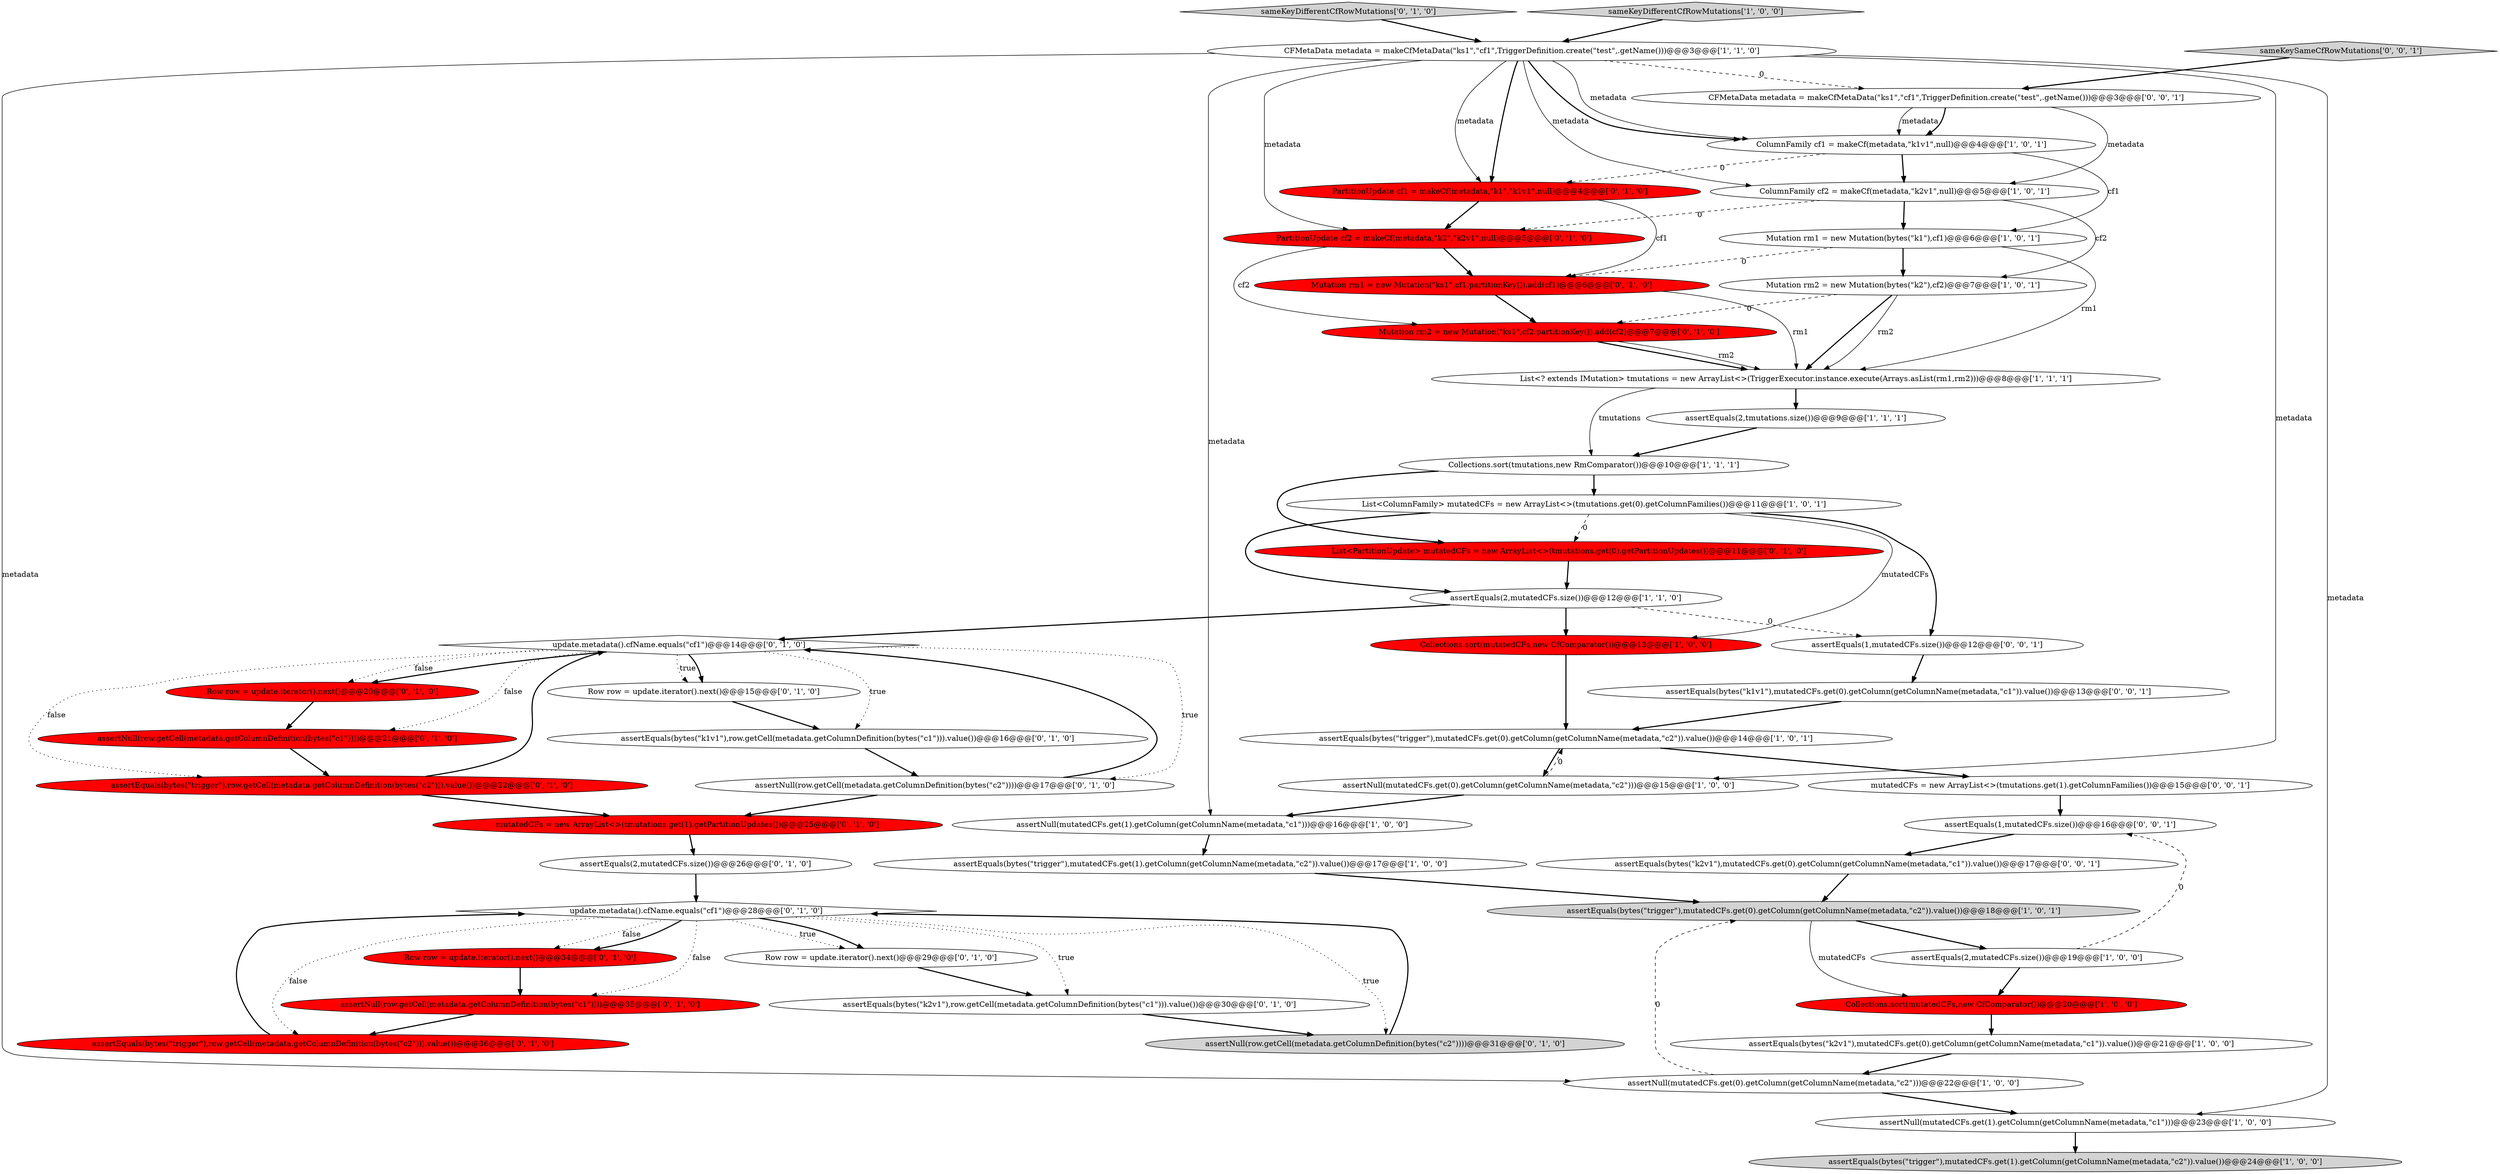 digraph {
4 [style = filled, label = "Collections.sort(tmutations,new RmComparator())@@@10@@@['1', '1', '1']", fillcolor = white, shape = ellipse image = "AAA0AAABBB1BBB"];
46 [style = filled, label = "assertEquals(1,mutatedCFs.size())@@@16@@@['0', '0', '1']", fillcolor = white, shape = ellipse image = "AAA0AAABBB3BBB"];
20 [style = filled, label = "assertEquals(bytes(\"trigger\"),mutatedCFs.get(1).getColumn(getColumnName(metadata,\"c2\")).value())@@@24@@@['1', '0', '0']", fillcolor = lightgray, shape = ellipse image = "AAA0AAABBB1BBB"];
27 [style = filled, label = "Row row = update.iterator().next()@@@29@@@['0', '1', '0']", fillcolor = white, shape = ellipse image = "AAA0AAABBB2BBB"];
23 [style = filled, label = "assertNull(row.getCell(metadata.getColumnDefinition(bytes(\"c1\"))))@@@21@@@['0', '1', '0']", fillcolor = red, shape = ellipse image = "AAA1AAABBB2BBB"];
28 [style = filled, label = "update.metadata().cfName.equals(\"cf1\")@@@28@@@['0', '1', '0']", fillcolor = white, shape = diamond image = "AAA0AAABBB2BBB"];
50 [style = filled, label = "CFMetaData metadata = makeCfMetaData(\"ks1\",\"cf1\",TriggerDefinition.create(\"test\",.getName()))@@@3@@@['0', '0', '1']", fillcolor = white, shape = ellipse image = "AAA0AAABBB3BBB"];
2 [style = filled, label = "assertEquals(bytes(\"trigger\"),mutatedCFs.get(0).getColumn(getColumnName(metadata,\"c2\")).value())@@@14@@@['1', '0', '1']", fillcolor = white, shape = ellipse image = "AAA0AAABBB1BBB"];
38 [style = filled, label = "assertEquals(bytes(\"k2v1\"),row.getCell(metadata.getColumnDefinition(bytes(\"c1\"))).value())@@@30@@@['0', '1', '0']", fillcolor = white, shape = ellipse image = "AAA0AAABBB2BBB"];
15 [style = filled, label = "Collections.sort(mutatedCFs,new CfComparator())@@@13@@@['1', '0', '0']", fillcolor = red, shape = ellipse image = "AAA1AAABBB1BBB"];
7 [style = filled, label = "ColumnFamily cf1 = makeCf(metadata,\"k1v1\",null)@@@4@@@['1', '0', '1']", fillcolor = white, shape = ellipse image = "AAA0AAABBB1BBB"];
45 [style = filled, label = "mutatedCFs = new ArrayList<>(tmutations.get(1).getColumnFamilies())@@@15@@@['0', '0', '1']", fillcolor = white, shape = ellipse image = "AAA0AAABBB3BBB"];
31 [style = filled, label = "assertEquals(bytes(\"k1v1\"),row.getCell(metadata.getColumnDefinition(bytes(\"c1\"))).value())@@@16@@@['0', '1', '0']", fillcolor = white, shape = ellipse image = "AAA0AAABBB2BBB"];
37 [style = filled, label = "assertEquals(bytes(\"trigger\"),row.getCell(metadata.getColumnDefinition(bytes(\"c2\"))).value())@@@36@@@['0', '1', '0']", fillcolor = red, shape = ellipse image = "AAA1AAABBB2BBB"];
43 [style = filled, label = "Mutation rm1 = new Mutation(\"ks1\",cf1.partitionKey()).add(cf1)@@@6@@@['0', '1', '0']", fillcolor = red, shape = ellipse image = "AAA1AAABBB2BBB"];
48 [style = filled, label = "sameKeySameCfRowMutations['0', '0', '1']", fillcolor = lightgray, shape = diamond image = "AAA0AAABBB3BBB"];
47 [style = filled, label = "assertEquals(1,mutatedCFs.size())@@@12@@@['0', '0', '1']", fillcolor = white, shape = ellipse image = "AAA0AAABBB3BBB"];
49 [style = filled, label = "assertEquals(bytes(\"k2v1\"),mutatedCFs.get(0).getColumn(getColumnName(metadata,\"c1\")).value())@@@17@@@['0', '0', '1']", fillcolor = white, shape = ellipse image = "AAA0AAABBB3BBB"];
8 [style = filled, label = "Mutation rm2 = new Mutation(bytes(\"k2\"),cf2)@@@7@@@['1', '0', '1']", fillcolor = white, shape = ellipse image = "AAA0AAABBB1BBB"];
6 [style = filled, label = "assertNull(mutatedCFs.get(0).getColumn(getColumnName(metadata,\"c2\")))@@@15@@@['1', '0', '0']", fillcolor = white, shape = ellipse image = "AAA0AAABBB1BBB"];
19 [style = filled, label = "Collections.sort(mutatedCFs,new CfComparator())@@@20@@@['1', '0', '0']", fillcolor = red, shape = ellipse image = "AAA1AAABBB1BBB"];
24 [style = filled, label = "assertNull(row.getCell(metadata.getColumnDefinition(bytes(\"c2\"))))@@@31@@@['0', '1', '0']", fillcolor = lightgray, shape = ellipse image = "AAA0AAABBB2BBB"];
33 [style = filled, label = "sameKeyDifferentCfRowMutations['0', '1', '0']", fillcolor = lightgray, shape = diamond image = "AAA0AAABBB2BBB"];
17 [style = filled, label = "ColumnFamily cf2 = makeCf(metadata,\"k2v1\",null)@@@5@@@['1', '0', '1']", fillcolor = white, shape = ellipse image = "AAA0AAABBB1BBB"];
39 [style = filled, label = "Row row = update.iterator().next()@@@15@@@['0', '1', '0']", fillcolor = white, shape = ellipse image = "AAA0AAABBB2BBB"];
13 [style = filled, label = "assertEquals(bytes(\"trigger\"),mutatedCFs.get(0).getColumn(getColumnName(metadata,\"c2\")).value())@@@18@@@['1', '0', '1']", fillcolor = lightgray, shape = ellipse image = "AAA0AAABBB1BBB"];
5 [style = filled, label = "assertEquals(2,mutatedCFs.size())@@@12@@@['1', '1', '0']", fillcolor = white, shape = ellipse image = "AAA0AAABBB1BBB"];
34 [style = filled, label = "PartitionUpdate cf2 = makeCf(metadata,\"k2\",\"k2v1\",null)@@@5@@@['0', '1', '0']", fillcolor = red, shape = ellipse image = "AAA1AAABBB2BBB"];
42 [style = filled, label = "PartitionUpdate cf1 = makeCf(metadata,\"k1\",\"k1v1\",null)@@@4@@@['0', '1', '0']", fillcolor = red, shape = ellipse image = "AAA1AAABBB2BBB"];
26 [style = filled, label = "update.metadata().cfName.equals(\"cf1\")@@@14@@@['0', '1', '0']", fillcolor = white, shape = diamond image = "AAA0AAABBB2BBB"];
41 [style = filled, label = "Row row = update.iterator().next()@@@20@@@['0', '1', '0']", fillcolor = red, shape = ellipse image = "AAA1AAABBB2BBB"];
32 [style = filled, label = "Mutation rm2 = new Mutation(\"ks1\",cf2.partitionKey()).add(cf2)@@@7@@@['0', '1', '0']", fillcolor = red, shape = ellipse image = "AAA1AAABBB2BBB"];
0 [style = filled, label = "Mutation rm1 = new Mutation(bytes(\"k1\"),cf1)@@@6@@@['1', '0', '1']", fillcolor = white, shape = ellipse image = "AAA0AAABBB1BBB"];
16 [style = filled, label = "assertNull(mutatedCFs.get(1).getColumn(getColumnName(metadata,\"c1\")))@@@23@@@['1', '0', '0']", fillcolor = white, shape = ellipse image = "AAA0AAABBB1BBB"];
9 [style = filled, label = "assertNull(mutatedCFs.get(1).getColumn(getColumnName(metadata,\"c1\")))@@@16@@@['1', '0', '0']", fillcolor = white, shape = ellipse image = "AAA0AAABBB1BBB"];
11 [style = filled, label = "CFMetaData metadata = makeCfMetaData(\"ks1\",\"cf1\",TriggerDefinition.create(\"test\",.getName()))@@@3@@@['1', '1', '0']", fillcolor = white, shape = ellipse image = "AAA0AAABBB1BBB"];
18 [style = filled, label = "assertEquals(2,tmutations.size())@@@9@@@['1', '1', '1']", fillcolor = white, shape = ellipse image = "AAA0AAABBB1BBB"];
29 [style = filled, label = "assertEquals(2,mutatedCFs.size())@@@26@@@['0', '1', '0']", fillcolor = white, shape = ellipse image = "AAA0AAABBB2BBB"];
44 [style = filled, label = "List<PartitionUpdate> mutatedCFs = new ArrayList<>(tmutations.get(0).getPartitionUpdates())@@@11@@@['0', '1', '0']", fillcolor = red, shape = ellipse image = "AAA1AAABBB2BBB"];
10 [style = filled, label = "List<? extends IMutation> tmutations = new ArrayList<>(TriggerExecutor.instance.execute(Arrays.asList(rm1,rm2)))@@@8@@@['1', '1', '1']", fillcolor = white, shape = ellipse image = "AAA0AAABBB1BBB"];
12 [style = filled, label = "assertEquals(bytes(\"k2v1\"),mutatedCFs.get(0).getColumn(getColumnName(metadata,\"c1\")).value())@@@21@@@['1', '0', '0']", fillcolor = white, shape = ellipse image = "AAA0AAABBB1BBB"];
40 [style = filled, label = "Row row = update.iterator().next()@@@34@@@['0', '1', '0']", fillcolor = red, shape = ellipse image = "AAA1AAABBB2BBB"];
3 [style = filled, label = "assertEquals(bytes(\"trigger\"),mutatedCFs.get(1).getColumn(getColumnName(metadata,\"c2\")).value())@@@17@@@['1', '0', '0']", fillcolor = white, shape = ellipse image = "AAA0AAABBB1BBB"];
22 [style = filled, label = "assertEquals(2,mutatedCFs.size())@@@19@@@['1', '0', '0']", fillcolor = white, shape = ellipse image = "AAA0AAABBB1BBB"];
35 [style = filled, label = "assertNull(row.getCell(metadata.getColumnDefinition(bytes(\"c1\"))))@@@35@@@['0', '1', '0']", fillcolor = red, shape = ellipse image = "AAA1AAABBB2BBB"];
30 [style = filled, label = "mutatedCFs = new ArrayList<>(tmutations.get(1).getPartitionUpdates())@@@25@@@['0', '1', '0']", fillcolor = red, shape = ellipse image = "AAA1AAABBB2BBB"];
36 [style = filled, label = "assertNull(row.getCell(metadata.getColumnDefinition(bytes(\"c2\"))))@@@17@@@['0', '1', '0']", fillcolor = white, shape = ellipse image = "AAA0AAABBB2BBB"];
51 [style = filled, label = "assertEquals(bytes(\"k1v1\"),mutatedCFs.get(0).getColumn(getColumnName(metadata,\"c1\")).value())@@@13@@@['0', '0', '1']", fillcolor = white, shape = ellipse image = "AAA0AAABBB3BBB"];
1 [style = filled, label = "List<ColumnFamily> mutatedCFs = new ArrayList<>(tmutations.get(0).getColumnFamilies())@@@11@@@['1', '0', '1']", fillcolor = white, shape = ellipse image = "AAA0AAABBB1BBB"];
14 [style = filled, label = "assertNull(mutatedCFs.get(0).getColumn(getColumnName(metadata,\"c2\")))@@@22@@@['1', '0', '0']", fillcolor = white, shape = ellipse image = "AAA0AAABBB1BBB"];
25 [style = filled, label = "assertEquals(bytes(\"trigger\"),row.getCell(metadata.getColumnDefinition(bytes(\"c2\"))).value())@@@22@@@['0', '1', '0']", fillcolor = red, shape = ellipse image = "AAA1AAABBB2BBB"];
21 [style = filled, label = "sameKeyDifferentCfRowMutations['1', '0', '0']", fillcolor = lightgray, shape = diamond image = "AAA0AAABBB1BBB"];
1->5 [style = bold, label=""];
8->10 [style = solid, label="rm2"];
8->10 [style = bold, label=""];
27->38 [style = bold, label=""];
37->28 [style = bold, label=""];
2->6 [style = bold, label=""];
25->30 [style = bold, label=""];
34->32 [style = solid, label="cf2"];
8->32 [style = dashed, label="0"];
5->15 [style = bold, label=""];
1->44 [style = dashed, label="0"];
4->44 [style = bold, label=""];
30->29 [style = bold, label=""];
7->42 [style = dashed, label="0"];
33->11 [style = bold, label=""];
35->37 [style = bold, label=""];
39->31 [style = bold, label=""];
49->13 [style = bold, label=""];
47->51 [style = bold, label=""];
0->8 [style = bold, label=""];
13->22 [style = bold, label=""];
28->27 [style = dotted, label="true"];
50->17 [style = solid, label="metadata"];
28->35 [style = dotted, label="false"];
26->36 [style = dotted, label="true"];
11->9 [style = solid, label="metadata"];
14->16 [style = bold, label=""];
24->28 [style = bold, label=""];
23->25 [style = bold, label=""];
19->12 [style = bold, label=""];
43->32 [style = bold, label=""];
11->16 [style = solid, label="metadata"];
48->50 [style = bold, label=""];
42->43 [style = solid, label="cf1"];
32->10 [style = bold, label=""];
28->37 [style = dotted, label="false"];
11->6 [style = solid, label="metadata"];
43->10 [style = solid, label="rm1"];
36->30 [style = bold, label=""];
11->34 [style = solid, label="metadata"];
28->24 [style = dotted, label="true"];
18->4 [style = bold, label=""];
0->10 [style = solid, label="rm1"];
21->11 [style = bold, label=""];
25->26 [style = bold, label=""];
12->14 [style = bold, label=""];
28->38 [style = dotted, label="true"];
45->46 [style = bold, label=""];
16->20 [style = bold, label=""];
10->18 [style = bold, label=""];
7->17 [style = bold, label=""];
40->35 [style = bold, label=""];
22->19 [style = bold, label=""];
38->24 [style = bold, label=""];
5->26 [style = bold, label=""];
31->36 [style = bold, label=""];
1->15 [style = solid, label="mutatedCFs"];
0->43 [style = dashed, label="0"];
26->23 [style = dotted, label="false"];
28->40 [style = dotted, label="false"];
14->13 [style = dashed, label="0"];
11->17 [style = solid, label="metadata"];
26->41 [style = bold, label=""];
26->31 [style = dotted, label="true"];
17->0 [style = bold, label=""];
51->2 [style = bold, label=""];
26->41 [style = dotted, label="false"];
2->45 [style = bold, label=""];
9->3 [style = bold, label=""];
4->1 [style = bold, label=""];
17->8 [style = solid, label="cf2"];
34->43 [style = bold, label=""];
7->0 [style = solid, label="cf1"];
44->5 [style = bold, label=""];
50->7 [style = solid, label="metadata"];
11->42 [style = solid, label="metadata"];
10->4 [style = solid, label="tmutations"];
42->34 [style = bold, label=""];
15->2 [style = bold, label=""];
28->40 [style = bold, label=""];
13->19 [style = solid, label="mutatedCFs"];
17->34 [style = dashed, label="0"];
32->10 [style = solid, label="rm2"];
5->47 [style = dashed, label="0"];
26->39 [style = dotted, label="true"];
46->49 [style = bold, label=""];
11->50 [style = dashed, label="0"];
22->46 [style = dashed, label="0"];
50->7 [style = bold, label=""];
36->26 [style = bold, label=""];
11->42 [style = bold, label=""];
26->39 [style = bold, label=""];
11->14 [style = solid, label="metadata"];
29->28 [style = bold, label=""];
11->7 [style = solid, label="metadata"];
1->47 [style = bold, label=""];
3->13 [style = bold, label=""];
28->27 [style = bold, label=""];
6->9 [style = bold, label=""];
41->23 [style = bold, label=""];
11->7 [style = bold, label=""];
6->2 [style = dashed, label="0"];
26->25 [style = dotted, label="false"];
}
